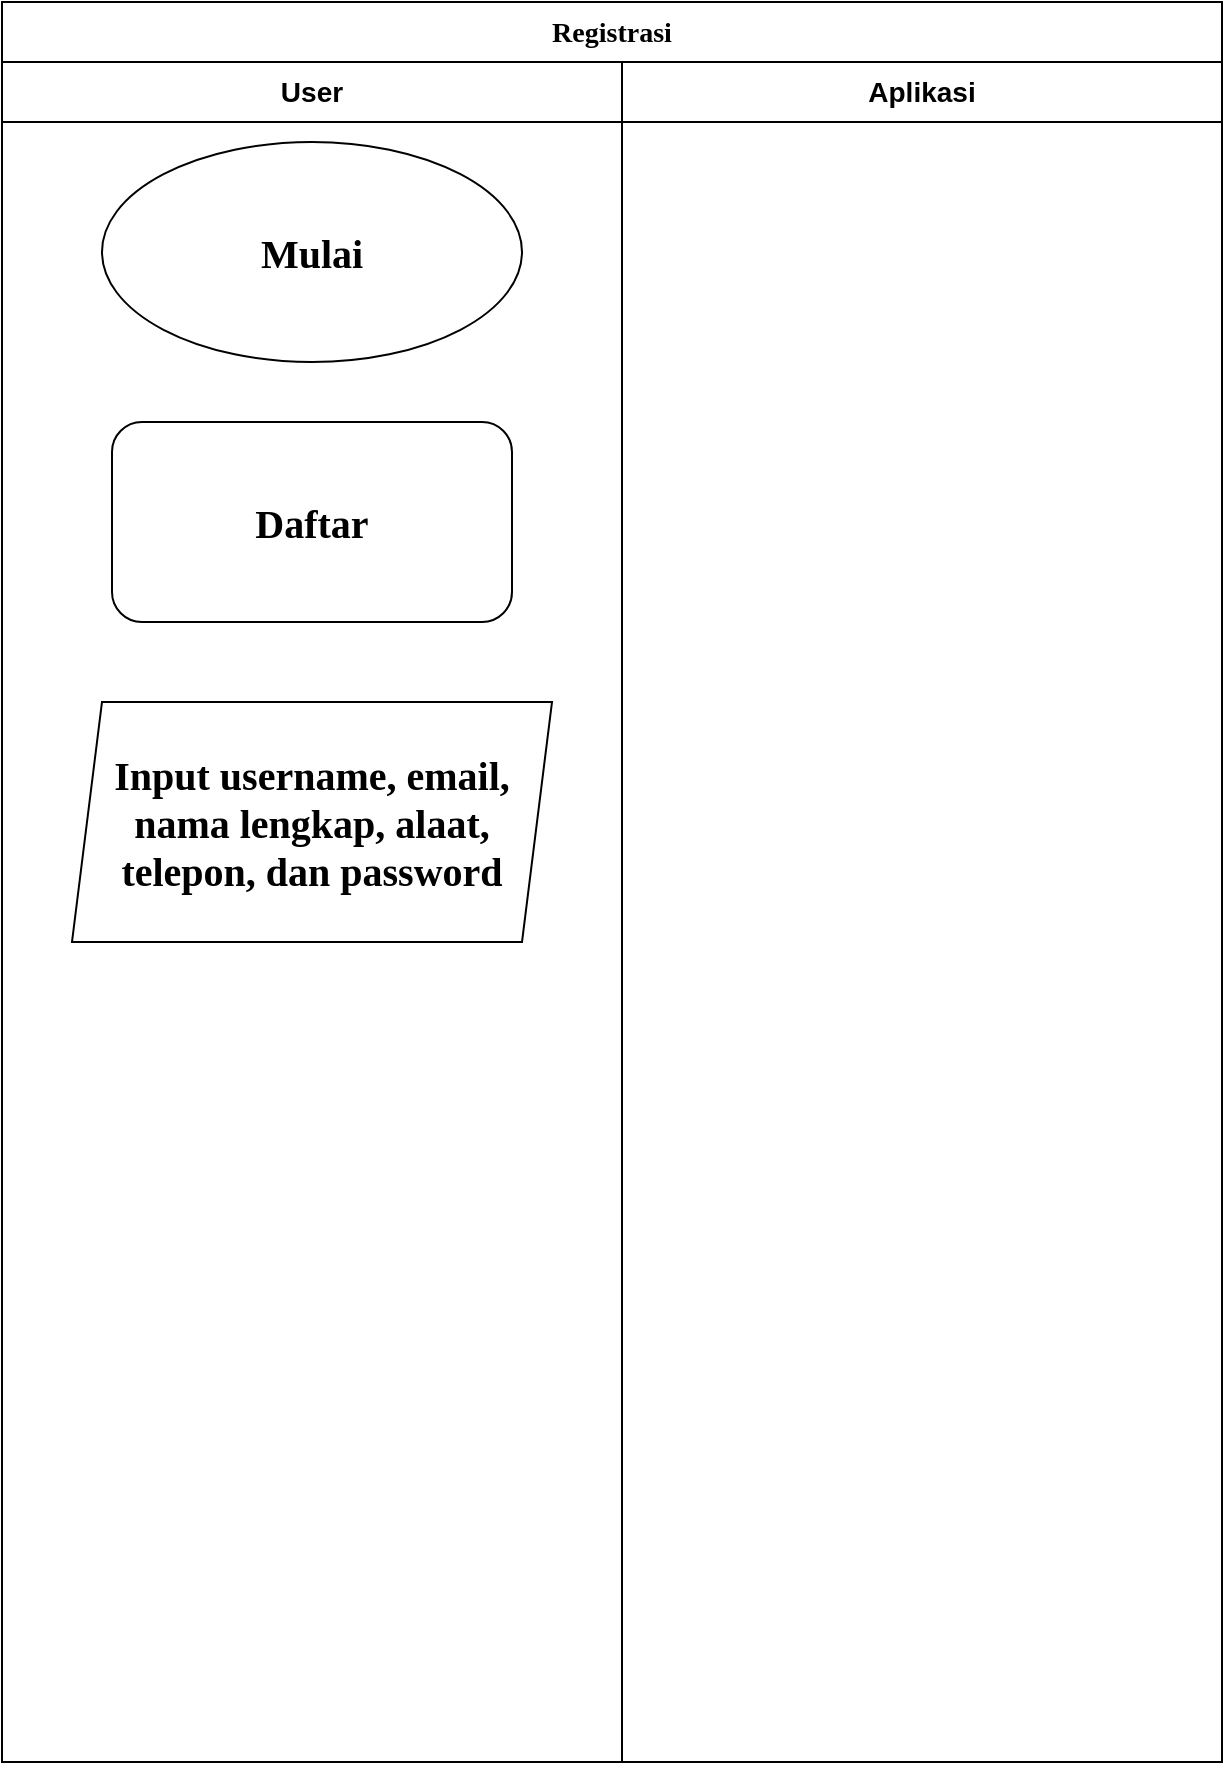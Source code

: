 <mxfile version="20.2.3" type="github">
  <diagram id="e8jfDYEt9lJROjPEmGjF" name="Page-1">
    <mxGraphModel dx="1102" dy="1672" grid="1" gridSize="10" guides="1" tooltips="1" connect="1" arrows="1" fold="1" page="1" pageScale="1" pageWidth="850" pageHeight="1100" math="0" shadow="0">
      <root>
        <mxCell id="0" />
        <mxCell id="1" parent="0" />
        <mxCell id="-nY_OrtEUJsStVm-Vg3u-2" value="" style="rounded=0;whiteSpace=wrap;html=1;" parent="1" vertex="1">
          <mxGeometry x="120" y="-1000" width="610" height="880" as="geometry" />
        </mxCell>
        <mxCell id="-nY_OrtEUJsStVm-Vg3u-4" value="&lt;b style=&quot;font-size: 14px;&quot;&gt;&lt;font style=&quot;font-size: 14px;&quot; face=&quot;Times New Roman&quot;&gt;Registrasi&lt;/font&gt;&lt;/b&gt;" style="rounded=0;whiteSpace=wrap;html=1;fontSize=14;" parent="1" vertex="1">
          <mxGeometry x="120" y="-1000" width="610" height="30" as="geometry" />
        </mxCell>
        <mxCell id="-nY_OrtEUJsStVm-Vg3u-6" value="&lt;b&gt;User&lt;/b&gt;" style="rounded=0;whiteSpace=wrap;html=1;fontSize=14;" parent="1" vertex="1">
          <mxGeometry x="120" y="-970" width="310" height="30" as="geometry" />
        </mxCell>
        <mxCell id="-nY_OrtEUJsStVm-Vg3u-7" value="&lt;b&gt;Aplikasi&lt;/b&gt;" style="rounded=0;whiteSpace=wrap;html=1;fontSize=14;" parent="1" vertex="1">
          <mxGeometry x="430" y="-970" width="300" height="30" as="geometry" />
        </mxCell>
        <mxCell id="-nY_OrtEUJsStVm-Vg3u-8" value="" style="rounded=0;whiteSpace=wrap;html=1;fontFamily=Times New Roman;fontSize=14;" parent="1" vertex="1">
          <mxGeometry x="120" y="-940" width="310" height="820" as="geometry" />
        </mxCell>
        <mxCell id="bdNjtjHHDdYJvMON53TO-2" value="&lt;font style=&quot;font-size: 20px;&quot;&gt;&lt;b&gt;&lt;font style=&quot;font-size: 20px;&quot; face=&quot;Times New Roman&quot;&gt;Mulai&lt;/font&gt;&lt;/b&gt;&lt;/font&gt;" style="ellipse;whiteSpace=wrap;html=1;" vertex="1" parent="1">
          <mxGeometry x="170" y="-930" width="210" height="110" as="geometry" />
        </mxCell>
        <mxCell id="bdNjtjHHDdYJvMON53TO-4" value="&lt;font style=&quot;font-size: 20px;&quot;&gt;&lt;b&gt;Daftar&lt;/b&gt;&lt;/font&gt;" style="rounded=1;whiteSpace=wrap;html=1;fontFamily=Times New Roman;fontSize=14;" vertex="1" parent="1">
          <mxGeometry x="175" y="-790" width="200" height="100" as="geometry" />
        </mxCell>
        <mxCell id="bdNjtjHHDdYJvMON53TO-5" value="&lt;font style=&quot;font-size: 20px;&quot;&gt;&lt;b&gt;Input username, email, nama lengkap, alaat, telepon, dan password&lt;/b&gt;&lt;/font&gt;" style="shape=parallelogram;perimeter=parallelogramPerimeter;whiteSpace=wrap;html=1;fixedSize=1;fontFamily=Times New Roman;fontSize=14;size=15;" vertex="1" parent="1">
          <mxGeometry x="155" y="-650" width="240" height="120" as="geometry" />
        </mxCell>
      </root>
    </mxGraphModel>
  </diagram>
</mxfile>
